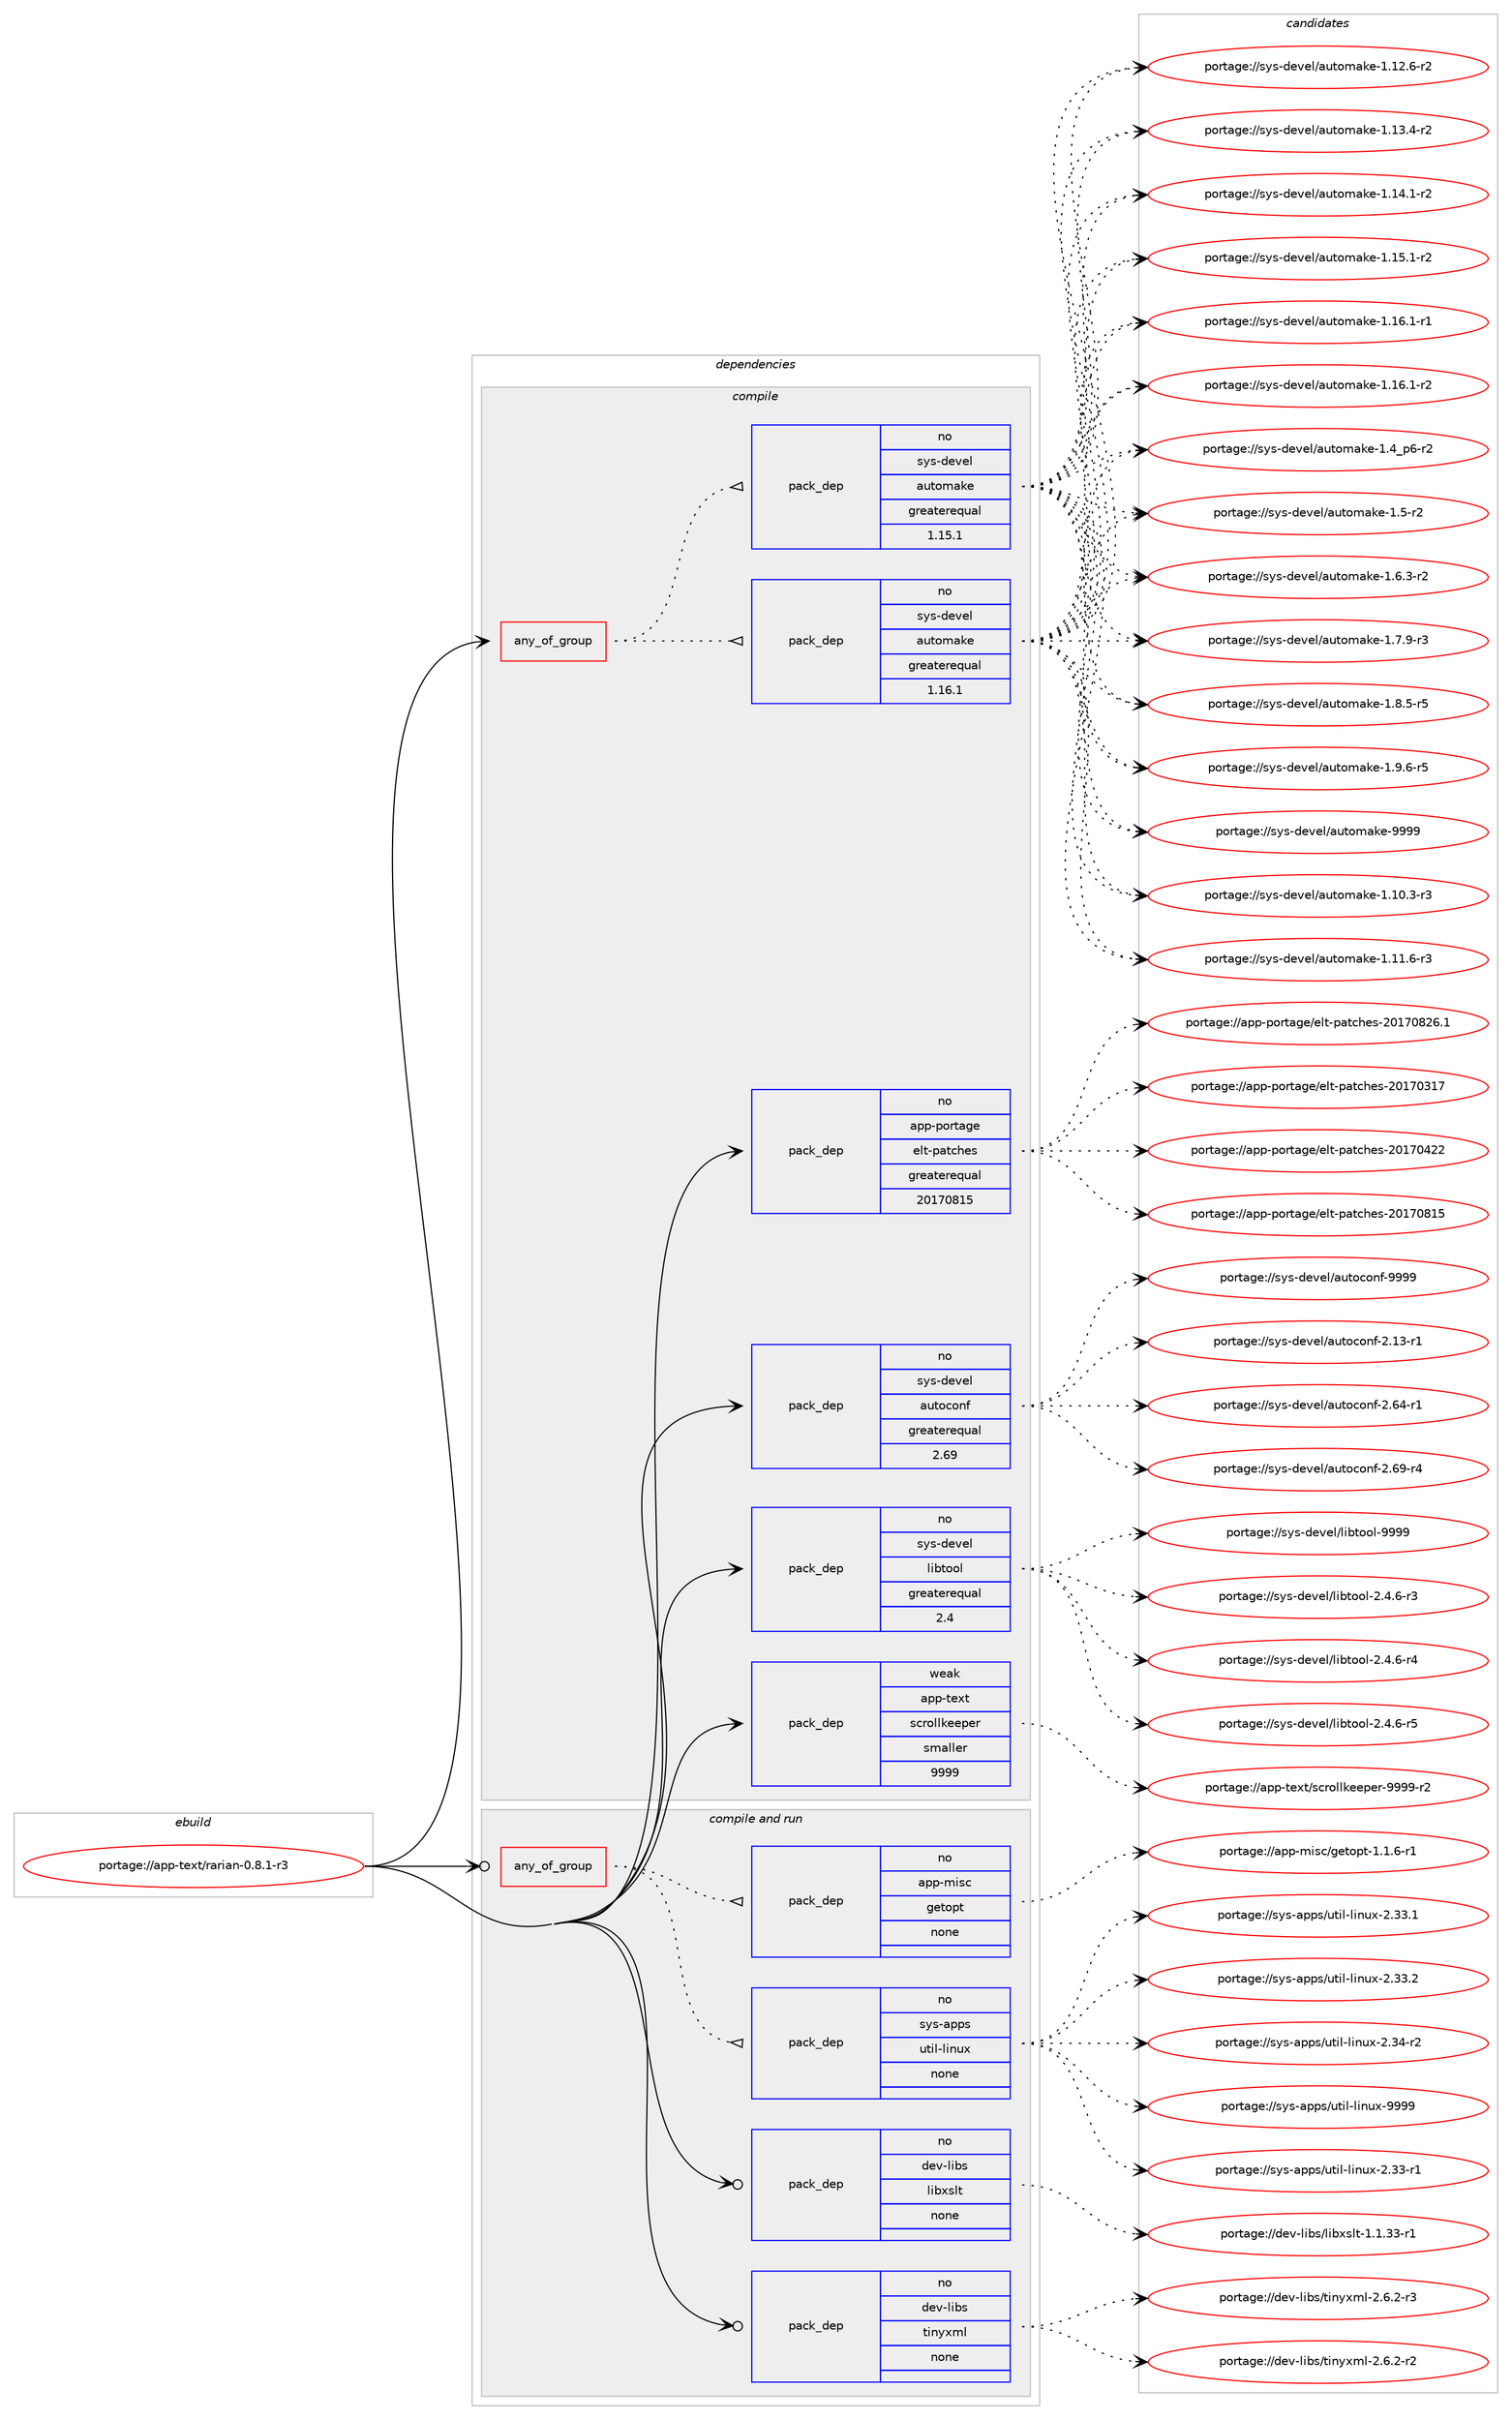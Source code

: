 digraph prolog {

# *************
# Graph options
# *************

newrank=true;
concentrate=true;
compound=true;
graph [rankdir=LR,fontname=Helvetica,fontsize=10,ranksep=1.5];#, ranksep=2.5, nodesep=0.2];
edge  [arrowhead=vee];
node  [fontname=Helvetica,fontsize=10];

# **********
# The ebuild
# **********

subgraph cluster_leftcol {
color=gray;
rank=same;
label=<<i>ebuild</i>>;
id [label="portage://app-text/rarian-0.8.1-r3", color=red, width=4, href="../app-text/rarian-0.8.1-r3.svg"];
}

# ****************
# The dependencies
# ****************

subgraph cluster_midcol {
color=gray;
label=<<i>dependencies</i>>;
subgraph cluster_compile {
fillcolor="#eeeeee";
style=filled;
label=<<i>compile</i>>;
subgraph any791 {
dependency47326 [label=<<TABLE BORDER="0" CELLBORDER="1" CELLSPACING="0" CELLPADDING="4"><TR><TD CELLPADDING="10">any_of_group</TD></TR></TABLE>>, shape=none, color=red];subgraph pack35184 {
dependency47327 [label=<<TABLE BORDER="0" CELLBORDER="1" CELLSPACING="0" CELLPADDING="4" WIDTH="220"><TR><TD ROWSPAN="6" CELLPADDING="30">pack_dep</TD></TR><TR><TD WIDTH="110">no</TD></TR><TR><TD>sys-devel</TD></TR><TR><TD>automake</TD></TR><TR><TD>greaterequal</TD></TR><TR><TD>1.16.1</TD></TR></TABLE>>, shape=none, color=blue];
}
dependency47326:e -> dependency47327:w [weight=20,style="dotted",arrowhead="oinv"];
subgraph pack35185 {
dependency47328 [label=<<TABLE BORDER="0" CELLBORDER="1" CELLSPACING="0" CELLPADDING="4" WIDTH="220"><TR><TD ROWSPAN="6" CELLPADDING="30">pack_dep</TD></TR><TR><TD WIDTH="110">no</TD></TR><TR><TD>sys-devel</TD></TR><TR><TD>automake</TD></TR><TR><TD>greaterequal</TD></TR><TR><TD>1.15.1</TD></TR></TABLE>>, shape=none, color=blue];
}
dependency47326:e -> dependency47328:w [weight=20,style="dotted",arrowhead="oinv"];
}
id:e -> dependency47326:w [weight=20,style="solid",arrowhead="vee"];
subgraph pack35186 {
dependency47329 [label=<<TABLE BORDER="0" CELLBORDER="1" CELLSPACING="0" CELLPADDING="4" WIDTH="220"><TR><TD ROWSPAN="6" CELLPADDING="30">pack_dep</TD></TR><TR><TD WIDTH="110">no</TD></TR><TR><TD>app-portage</TD></TR><TR><TD>elt-patches</TD></TR><TR><TD>greaterequal</TD></TR><TR><TD>20170815</TD></TR></TABLE>>, shape=none, color=blue];
}
id:e -> dependency47329:w [weight=20,style="solid",arrowhead="vee"];
subgraph pack35187 {
dependency47330 [label=<<TABLE BORDER="0" CELLBORDER="1" CELLSPACING="0" CELLPADDING="4" WIDTH="220"><TR><TD ROWSPAN="6" CELLPADDING="30">pack_dep</TD></TR><TR><TD WIDTH="110">no</TD></TR><TR><TD>sys-devel</TD></TR><TR><TD>autoconf</TD></TR><TR><TD>greaterequal</TD></TR><TR><TD>2.69</TD></TR></TABLE>>, shape=none, color=blue];
}
id:e -> dependency47330:w [weight=20,style="solid",arrowhead="vee"];
subgraph pack35188 {
dependency47331 [label=<<TABLE BORDER="0" CELLBORDER="1" CELLSPACING="0" CELLPADDING="4" WIDTH="220"><TR><TD ROWSPAN="6" CELLPADDING="30">pack_dep</TD></TR><TR><TD WIDTH="110">no</TD></TR><TR><TD>sys-devel</TD></TR><TR><TD>libtool</TD></TR><TR><TD>greaterequal</TD></TR><TR><TD>2.4</TD></TR></TABLE>>, shape=none, color=blue];
}
id:e -> dependency47331:w [weight=20,style="solid",arrowhead="vee"];
subgraph pack35189 {
dependency47332 [label=<<TABLE BORDER="0" CELLBORDER="1" CELLSPACING="0" CELLPADDING="4" WIDTH="220"><TR><TD ROWSPAN="6" CELLPADDING="30">pack_dep</TD></TR><TR><TD WIDTH="110">weak</TD></TR><TR><TD>app-text</TD></TR><TR><TD>scrollkeeper</TD></TR><TR><TD>smaller</TD></TR><TR><TD>9999</TD></TR></TABLE>>, shape=none, color=blue];
}
id:e -> dependency47332:w [weight=20,style="solid",arrowhead="vee"];
}
subgraph cluster_compileandrun {
fillcolor="#eeeeee";
style=filled;
label=<<i>compile and run</i>>;
subgraph any792 {
dependency47333 [label=<<TABLE BORDER="0" CELLBORDER="1" CELLSPACING="0" CELLPADDING="4"><TR><TD CELLPADDING="10">any_of_group</TD></TR></TABLE>>, shape=none, color=red];subgraph pack35190 {
dependency47334 [label=<<TABLE BORDER="0" CELLBORDER="1" CELLSPACING="0" CELLPADDING="4" WIDTH="220"><TR><TD ROWSPAN="6" CELLPADDING="30">pack_dep</TD></TR><TR><TD WIDTH="110">no</TD></TR><TR><TD>sys-apps</TD></TR><TR><TD>util-linux</TD></TR><TR><TD>none</TD></TR><TR><TD></TD></TR></TABLE>>, shape=none, color=blue];
}
dependency47333:e -> dependency47334:w [weight=20,style="dotted",arrowhead="oinv"];
subgraph pack35191 {
dependency47335 [label=<<TABLE BORDER="0" CELLBORDER="1" CELLSPACING="0" CELLPADDING="4" WIDTH="220"><TR><TD ROWSPAN="6" CELLPADDING="30">pack_dep</TD></TR><TR><TD WIDTH="110">no</TD></TR><TR><TD>app-misc</TD></TR><TR><TD>getopt</TD></TR><TR><TD>none</TD></TR><TR><TD></TD></TR></TABLE>>, shape=none, color=blue];
}
dependency47333:e -> dependency47335:w [weight=20,style="dotted",arrowhead="oinv"];
}
id:e -> dependency47333:w [weight=20,style="solid",arrowhead="odotvee"];
subgraph pack35192 {
dependency47336 [label=<<TABLE BORDER="0" CELLBORDER="1" CELLSPACING="0" CELLPADDING="4" WIDTH="220"><TR><TD ROWSPAN="6" CELLPADDING="30">pack_dep</TD></TR><TR><TD WIDTH="110">no</TD></TR><TR><TD>dev-libs</TD></TR><TR><TD>libxslt</TD></TR><TR><TD>none</TD></TR><TR><TD></TD></TR></TABLE>>, shape=none, color=blue];
}
id:e -> dependency47336:w [weight=20,style="solid",arrowhead="odotvee"];
subgraph pack35193 {
dependency47337 [label=<<TABLE BORDER="0" CELLBORDER="1" CELLSPACING="0" CELLPADDING="4" WIDTH="220"><TR><TD ROWSPAN="6" CELLPADDING="30">pack_dep</TD></TR><TR><TD WIDTH="110">no</TD></TR><TR><TD>dev-libs</TD></TR><TR><TD>tinyxml</TD></TR><TR><TD>none</TD></TR><TR><TD></TD></TR></TABLE>>, shape=none, color=blue];
}
id:e -> dependency47337:w [weight=20,style="solid",arrowhead="odotvee"];
}
subgraph cluster_run {
fillcolor="#eeeeee";
style=filled;
label=<<i>run</i>>;
}
}

# **************
# The candidates
# **************

subgraph cluster_choices {
rank=same;
color=gray;
label=<<i>candidates</i>>;

subgraph choice35184 {
color=black;
nodesep=1;
choiceportage11512111545100101118101108479711711611110997107101454946494846514511451 [label="portage://sys-devel/automake-1.10.3-r3", color=red, width=4,href="../sys-devel/automake-1.10.3-r3.svg"];
choiceportage11512111545100101118101108479711711611110997107101454946494946544511451 [label="portage://sys-devel/automake-1.11.6-r3", color=red, width=4,href="../sys-devel/automake-1.11.6-r3.svg"];
choiceportage11512111545100101118101108479711711611110997107101454946495046544511450 [label="portage://sys-devel/automake-1.12.6-r2", color=red, width=4,href="../sys-devel/automake-1.12.6-r2.svg"];
choiceportage11512111545100101118101108479711711611110997107101454946495146524511450 [label="portage://sys-devel/automake-1.13.4-r2", color=red, width=4,href="../sys-devel/automake-1.13.4-r2.svg"];
choiceportage11512111545100101118101108479711711611110997107101454946495246494511450 [label="portage://sys-devel/automake-1.14.1-r2", color=red, width=4,href="../sys-devel/automake-1.14.1-r2.svg"];
choiceportage11512111545100101118101108479711711611110997107101454946495346494511450 [label="portage://sys-devel/automake-1.15.1-r2", color=red, width=4,href="../sys-devel/automake-1.15.1-r2.svg"];
choiceportage11512111545100101118101108479711711611110997107101454946495446494511449 [label="portage://sys-devel/automake-1.16.1-r1", color=red, width=4,href="../sys-devel/automake-1.16.1-r1.svg"];
choiceportage11512111545100101118101108479711711611110997107101454946495446494511450 [label="portage://sys-devel/automake-1.16.1-r2", color=red, width=4,href="../sys-devel/automake-1.16.1-r2.svg"];
choiceportage115121115451001011181011084797117116111109971071014549465295112544511450 [label="portage://sys-devel/automake-1.4_p6-r2", color=red, width=4,href="../sys-devel/automake-1.4_p6-r2.svg"];
choiceportage11512111545100101118101108479711711611110997107101454946534511450 [label="portage://sys-devel/automake-1.5-r2", color=red, width=4,href="../sys-devel/automake-1.5-r2.svg"];
choiceportage115121115451001011181011084797117116111109971071014549465446514511450 [label="portage://sys-devel/automake-1.6.3-r2", color=red, width=4,href="../sys-devel/automake-1.6.3-r2.svg"];
choiceportage115121115451001011181011084797117116111109971071014549465546574511451 [label="portage://sys-devel/automake-1.7.9-r3", color=red, width=4,href="../sys-devel/automake-1.7.9-r3.svg"];
choiceportage115121115451001011181011084797117116111109971071014549465646534511453 [label="portage://sys-devel/automake-1.8.5-r5", color=red, width=4,href="../sys-devel/automake-1.8.5-r5.svg"];
choiceportage115121115451001011181011084797117116111109971071014549465746544511453 [label="portage://sys-devel/automake-1.9.6-r5", color=red, width=4,href="../sys-devel/automake-1.9.6-r5.svg"];
choiceportage115121115451001011181011084797117116111109971071014557575757 [label="portage://sys-devel/automake-9999", color=red, width=4,href="../sys-devel/automake-9999.svg"];
dependency47327:e -> choiceportage11512111545100101118101108479711711611110997107101454946494846514511451:w [style=dotted,weight="100"];
dependency47327:e -> choiceportage11512111545100101118101108479711711611110997107101454946494946544511451:w [style=dotted,weight="100"];
dependency47327:e -> choiceportage11512111545100101118101108479711711611110997107101454946495046544511450:w [style=dotted,weight="100"];
dependency47327:e -> choiceportage11512111545100101118101108479711711611110997107101454946495146524511450:w [style=dotted,weight="100"];
dependency47327:e -> choiceportage11512111545100101118101108479711711611110997107101454946495246494511450:w [style=dotted,weight="100"];
dependency47327:e -> choiceportage11512111545100101118101108479711711611110997107101454946495346494511450:w [style=dotted,weight="100"];
dependency47327:e -> choiceportage11512111545100101118101108479711711611110997107101454946495446494511449:w [style=dotted,weight="100"];
dependency47327:e -> choiceportage11512111545100101118101108479711711611110997107101454946495446494511450:w [style=dotted,weight="100"];
dependency47327:e -> choiceportage115121115451001011181011084797117116111109971071014549465295112544511450:w [style=dotted,weight="100"];
dependency47327:e -> choiceportage11512111545100101118101108479711711611110997107101454946534511450:w [style=dotted,weight="100"];
dependency47327:e -> choiceportage115121115451001011181011084797117116111109971071014549465446514511450:w [style=dotted,weight="100"];
dependency47327:e -> choiceportage115121115451001011181011084797117116111109971071014549465546574511451:w [style=dotted,weight="100"];
dependency47327:e -> choiceportage115121115451001011181011084797117116111109971071014549465646534511453:w [style=dotted,weight="100"];
dependency47327:e -> choiceportage115121115451001011181011084797117116111109971071014549465746544511453:w [style=dotted,weight="100"];
dependency47327:e -> choiceportage115121115451001011181011084797117116111109971071014557575757:w [style=dotted,weight="100"];
}
subgraph choice35185 {
color=black;
nodesep=1;
choiceportage11512111545100101118101108479711711611110997107101454946494846514511451 [label="portage://sys-devel/automake-1.10.3-r3", color=red, width=4,href="../sys-devel/automake-1.10.3-r3.svg"];
choiceportage11512111545100101118101108479711711611110997107101454946494946544511451 [label="portage://sys-devel/automake-1.11.6-r3", color=red, width=4,href="../sys-devel/automake-1.11.6-r3.svg"];
choiceportage11512111545100101118101108479711711611110997107101454946495046544511450 [label="portage://sys-devel/automake-1.12.6-r2", color=red, width=4,href="../sys-devel/automake-1.12.6-r2.svg"];
choiceportage11512111545100101118101108479711711611110997107101454946495146524511450 [label="portage://sys-devel/automake-1.13.4-r2", color=red, width=4,href="../sys-devel/automake-1.13.4-r2.svg"];
choiceportage11512111545100101118101108479711711611110997107101454946495246494511450 [label="portage://sys-devel/automake-1.14.1-r2", color=red, width=4,href="../sys-devel/automake-1.14.1-r2.svg"];
choiceportage11512111545100101118101108479711711611110997107101454946495346494511450 [label="portage://sys-devel/automake-1.15.1-r2", color=red, width=4,href="../sys-devel/automake-1.15.1-r2.svg"];
choiceportage11512111545100101118101108479711711611110997107101454946495446494511449 [label="portage://sys-devel/automake-1.16.1-r1", color=red, width=4,href="../sys-devel/automake-1.16.1-r1.svg"];
choiceportage11512111545100101118101108479711711611110997107101454946495446494511450 [label="portage://sys-devel/automake-1.16.1-r2", color=red, width=4,href="../sys-devel/automake-1.16.1-r2.svg"];
choiceportage115121115451001011181011084797117116111109971071014549465295112544511450 [label="portage://sys-devel/automake-1.4_p6-r2", color=red, width=4,href="../sys-devel/automake-1.4_p6-r2.svg"];
choiceportage11512111545100101118101108479711711611110997107101454946534511450 [label="portage://sys-devel/automake-1.5-r2", color=red, width=4,href="../sys-devel/automake-1.5-r2.svg"];
choiceportage115121115451001011181011084797117116111109971071014549465446514511450 [label="portage://sys-devel/automake-1.6.3-r2", color=red, width=4,href="../sys-devel/automake-1.6.3-r2.svg"];
choiceportage115121115451001011181011084797117116111109971071014549465546574511451 [label="portage://sys-devel/automake-1.7.9-r3", color=red, width=4,href="../sys-devel/automake-1.7.9-r3.svg"];
choiceportage115121115451001011181011084797117116111109971071014549465646534511453 [label="portage://sys-devel/automake-1.8.5-r5", color=red, width=4,href="../sys-devel/automake-1.8.5-r5.svg"];
choiceportage115121115451001011181011084797117116111109971071014549465746544511453 [label="portage://sys-devel/automake-1.9.6-r5", color=red, width=4,href="../sys-devel/automake-1.9.6-r5.svg"];
choiceportage115121115451001011181011084797117116111109971071014557575757 [label="portage://sys-devel/automake-9999", color=red, width=4,href="../sys-devel/automake-9999.svg"];
dependency47328:e -> choiceportage11512111545100101118101108479711711611110997107101454946494846514511451:w [style=dotted,weight="100"];
dependency47328:e -> choiceportage11512111545100101118101108479711711611110997107101454946494946544511451:w [style=dotted,weight="100"];
dependency47328:e -> choiceportage11512111545100101118101108479711711611110997107101454946495046544511450:w [style=dotted,weight="100"];
dependency47328:e -> choiceportage11512111545100101118101108479711711611110997107101454946495146524511450:w [style=dotted,weight="100"];
dependency47328:e -> choiceportage11512111545100101118101108479711711611110997107101454946495246494511450:w [style=dotted,weight="100"];
dependency47328:e -> choiceportage11512111545100101118101108479711711611110997107101454946495346494511450:w [style=dotted,weight="100"];
dependency47328:e -> choiceportage11512111545100101118101108479711711611110997107101454946495446494511449:w [style=dotted,weight="100"];
dependency47328:e -> choiceportage11512111545100101118101108479711711611110997107101454946495446494511450:w [style=dotted,weight="100"];
dependency47328:e -> choiceportage115121115451001011181011084797117116111109971071014549465295112544511450:w [style=dotted,weight="100"];
dependency47328:e -> choiceportage11512111545100101118101108479711711611110997107101454946534511450:w [style=dotted,weight="100"];
dependency47328:e -> choiceportage115121115451001011181011084797117116111109971071014549465446514511450:w [style=dotted,weight="100"];
dependency47328:e -> choiceportage115121115451001011181011084797117116111109971071014549465546574511451:w [style=dotted,weight="100"];
dependency47328:e -> choiceportage115121115451001011181011084797117116111109971071014549465646534511453:w [style=dotted,weight="100"];
dependency47328:e -> choiceportage115121115451001011181011084797117116111109971071014549465746544511453:w [style=dotted,weight="100"];
dependency47328:e -> choiceportage115121115451001011181011084797117116111109971071014557575757:w [style=dotted,weight="100"];
}
subgraph choice35186 {
color=black;
nodesep=1;
choiceportage97112112451121111141169710310147101108116451129711699104101115455048495548514955 [label="portage://app-portage/elt-patches-20170317", color=red, width=4,href="../app-portage/elt-patches-20170317.svg"];
choiceportage97112112451121111141169710310147101108116451129711699104101115455048495548525050 [label="portage://app-portage/elt-patches-20170422", color=red, width=4,href="../app-portage/elt-patches-20170422.svg"];
choiceportage97112112451121111141169710310147101108116451129711699104101115455048495548564953 [label="portage://app-portage/elt-patches-20170815", color=red, width=4,href="../app-portage/elt-patches-20170815.svg"];
choiceportage971121124511211111411697103101471011081164511297116991041011154550484955485650544649 [label="portage://app-portage/elt-patches-20170826.1", color=red, width=4,href="../app-portage/elt-patches-20170826.1.svg"];
dependency47329:e -> choiceportage97112112451121111141169710310147101108116451129711699104101115455048495548514955:w [style=dotted,weight="100"];
dependency47329:e -> choiceportage97112112451121111141169710310147101108116451129711699104101115455048495548525050:w [style=dotted,weight="100"];
dependency47329:e -> choiceportage97112112451121111141169710310147101108116451129711699104101115455048495548564953:w [style=dotted,weight="100"];
dependency47329:e -> choiceportage971121124511211111411697103101471011081164511297116991041011154550484955485650544649:w [style=dotted,weight="100"];
}
subgraph choice35187 {
color=black;
nodesep=1;
choiceportage1151211154510010111810110847971171161119911111010245504649514511449 [label="portage://sys-devel/autoconf-2.13-r1", color=red, width=4,href="../sys-devel/autoconf-2.13-r1.svg"];
choiceportage1151211154510010111810110847971171161119911111010245504654524511449 [label="portage://sys-devel/autoconf-2.64-r1", color=red, width=4,href="../sys-devel/autoconf-2.64-r1.svg"];
choiceportage1151211154510010111810110847971171161119911111010245504654574511452 [label="portage://sys-devel/autoconf-2.69-r4", color=red, width=4,href="../sys-devel/autoconf-2.69-r4.svg"];
choiceportage115121115451001011181011084797117116111991111101024557575757 [label="portage://sys-devel/autoconf-9999", color=red, width=4,href="../sys-devel/autoconf-9999.svg"];
dependency47330:e -> choiceportage1151211154510010111810110847971171161119911111010245504649514511449:w [style=dotted,weight="100"];
dependency47330:e -> choiceportage1151211154510010111810110847971171161119911111010245504654524511449:w [style=dotted,weight="100"];
dependency47330:e -> choiceportage1151211154510010111810110847971171161119911111010245504654574511452:w [style=dotted,weight="100"];
dependency47330:e -> choiceportage115121115451001011181011084797117116111991111101024557575757:w [style=dotted,weight="100"];
}
subgraph choice35188 {
color=black;
nodesep=1;
choiceportage1151211154510010111810110847108105981161111111084550465246544511451 [label="portage://sys-devel/libtool-2.4.6-r3", color=red, width=4,href="../sys-devel/libtool-2.4.6-r3.svg"];
choiceportage1151211154510010111810110847108105981161111111084550465246544511452 [label="portage://sys-devel/libtool-2.4.6-r4", color=red, width=4,href="../sys-devel/libtool-2.4.6-r4.svg"];
choiceportage1151211154510010111810110847108105981161111111084550465246544511453 [label="portage://sys-devel/libtool-2.4.6-r5", color=red, width=4,href="../sys-devel/libtool-2.4.6-r5.svg"];
choiceportage1151211154510010111810110847108105981161111111084557575757 [label="portage://sys-devel/libtool-9999", color=red, width=4,href="../sys-devel/libtool-9999.svg"];
dependency47331:e -> choiceportage1151211154510010111810110847108105981161111111084550465246544511451:w [style=dotted,weight="100"];
dependency47331:e -> choiceportage1151211154510010111810110847108105981161111111084550465246544511452:w [style=dotted,weight="100"];
dependency47331:e -> choiceportage1151211154510010111810110847108105981161111111084550465246544511453:w [style=dotted,weight="100"];
dependency47331:e -> choiceportage1151211154510010111810110847108105981161111111084557575757:w [style=dotted,weight="100"];
}
subgraph choice35189 {
color=black;
nodesep=1;
choiceportage9711211245116101120116471159911411110810810710110111210111445575757574511450 [label="portage://app-text/scrollkeeper-9999-r2", color=red, width=4,href="../app-text/scrollkeeper-9999-r2.svg"];
dependency47332:e -> choiceportage9711211245116101120116471159911411110810810710110111210111445575757574511450:w [style=dotted,weight="100"];
}
subgraph choice35190 {
color=black;
nodesep=1;
choiceportage1151211154597112112115471171161051084510810511011712045504651514511449 [label="portage://sys-apps/util-linux-2.33-r1", color=red, width=4,href="../sys-apps/util-linux-2.33-r1.svg"];
choiceportage1151211154597112112115471171161051084510810511011712045504651514649 [label="portage://sys-apps/util-linux-2.33.1", color=red, width=4,href="../sys-apps/util-linux-2.33.1.svg"];
choiceportage1151211154597112112115471171161051084510810511011712045504651514650 [label="portage://sys-apps/util-linux-2.33.2", color=red, width=4,href="../sys-apps/util-linux-2.33.2.svg"];
choiceportage1151211154597112112115471171161051084510810511011712045504651524511450 [label="portage://sys-apps/util-linux-2.34-r2", color=red, width=4,href="../sys-apps/util-linux-2.34-r2.svg"];
choiceportage115121115459711211211547117116105108451081051101171204557575757 [label="portage://sys-apps/util-linux-9999", color=red, width=4,href="../sys-apps/util-linux-9999.svg"];
dependency47334:e -> choiceportage1151211154597112112115471171161051084510810511011712045504651514511449:w [style=dotted,weight="100"];
dependency47334:e -> choiceportage1151211154597112112115471171161051084510810511011712045504651514649:w [style=dotted,weight="100"];
dependency47334:e -> choiceportage1151211154597112112115471171161051084510810511011712045504651514650:w [style=dotted,weight="100"];
dependency47334:e -> choiceportage1151211154597112112115471171161051084510810511011712045504651524511450:w [style=dotted,weight="100"];
dependency47334:e -> choiceportage115121115459711211211547117116105108451081051101171204557575757:w [style=dotted,weight="100"];
}
subgraph choice35191 {
color=black;
nodesep=1;
choiceportage971121124510910511599471031011161111121164549464946544511449 [label="portage://app-misc/getopt-1.1.6-r1", color=red, width=4,href="../app-misc/getopt-1.1.6-r1.svg"];
dependency47335:e -> choiceportage971121124510910511599471031011161111121164549464946544511449:w [style=dotted,weight="100"];
}
subgraph choice35192 {
color=black;
nodesep=1;
choiceportage10010111845108105981154710810598120115108116454946494651514511449 [label="portage://dev-libs/libxslt-1.1.33-r1", color=red, width=4,href="../dev-libs/libxslt-1.1.33-r1.svg"];
dependency47336:e -> choiceportage10010111845108105981154710810598120115108116454946494651514511449:w [style=dotted,weight="100"];
}
subgraph choice35193 {
color=black;
nodesep=1;
choiceportage1001011184510810598115471161051101211201091084550465446504511450 [label="portage://dev-libs/tinyxml-2.6.2-r2", color=red, width=4,href="../dev-libs/tinyxml-2.6.2-r2.svg"];
choiceportage1001011184510810598115471161051101211201091084550465446504511451 [label="portage://dev-libs/tinyxml-2.6.2-r3", color=red, width=4,href="../dev-libs/tinyxml-2.6.2-r3.svg"];
dependency47337:e -> choiceportage1001011184510810598115471161051101211201091084550465446504511450:w [style=dotted,weight="100"];
dependency47337:e -> choiceportage1001011184510810598115471161051101211201091084550465446504511451:w [style=dotted,weight="100"];
}
}

}
